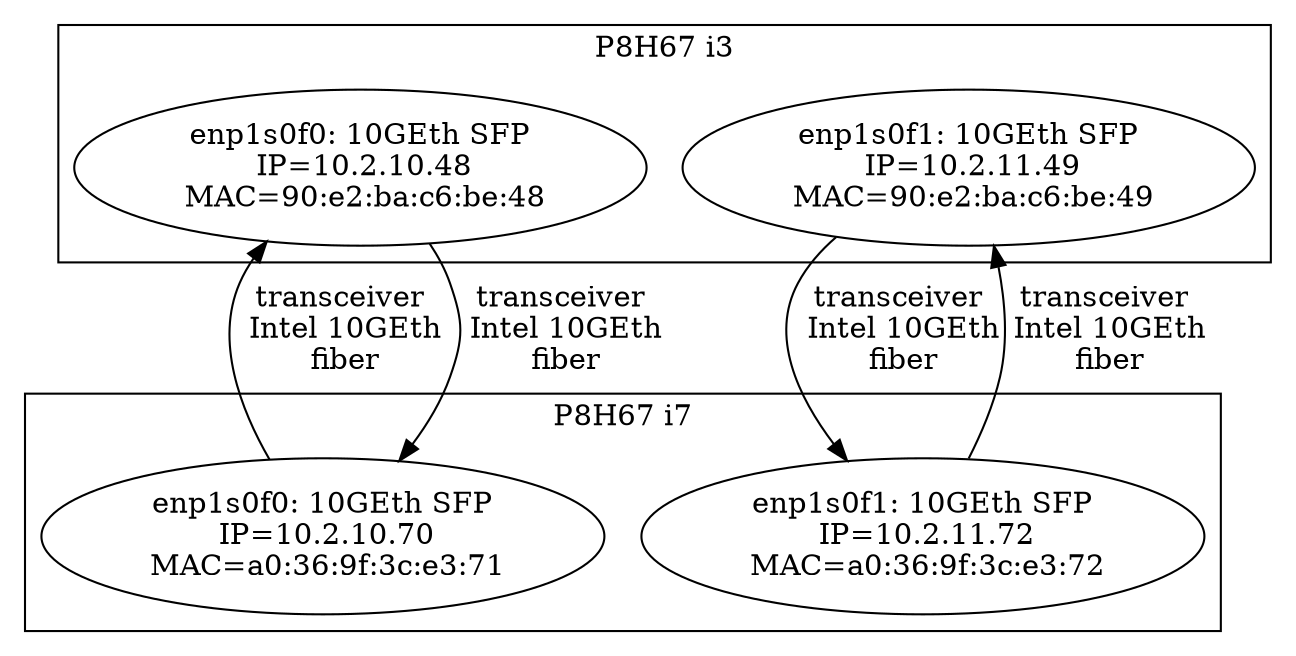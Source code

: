 digraph REActif_transceiver           
{
  subgraph cluster_i3
  {label="P8H67 i3"
    i0f0[label="enp1s0f0: 10GEth SFP\n IP=10.2.10.48\n MAC=90:e2:ba:c6:be:48"]
    i0f1[label="enp1s0f1: 10GEth SFP\n IP=10.2.11.49\n MAC=90:e2:ba:c6:be:49"]
  }//i3

  subgraph cluster_i7
  {label="P8H67 i7"
    i1f0[label="enp1s0f0: 10GEth SFP\n IP=10.2.10.70\n MAC=a0:36:9f:3c:e3:71"]
    i1f1[label="enp1s0f1: 10GEth SFP\n IP=10.2.11.72\n MAC=a0:36:9f:3c:e3:72"]
  }//i7

 i0f0 -> i1f0 [label="transceiver\n Intel 10GEth\n fiber"]
 i0f1 -> i1f1 [label="transceiver\n Intel 10GEth\n fiber"]
 i1f0 -> i0f0 [label="transceiver\n Intel 10GEth\n fiber"]
 i1f1 -> i0f1 [label="transceiver\n Intel 10GEth\n fiber"]
}
